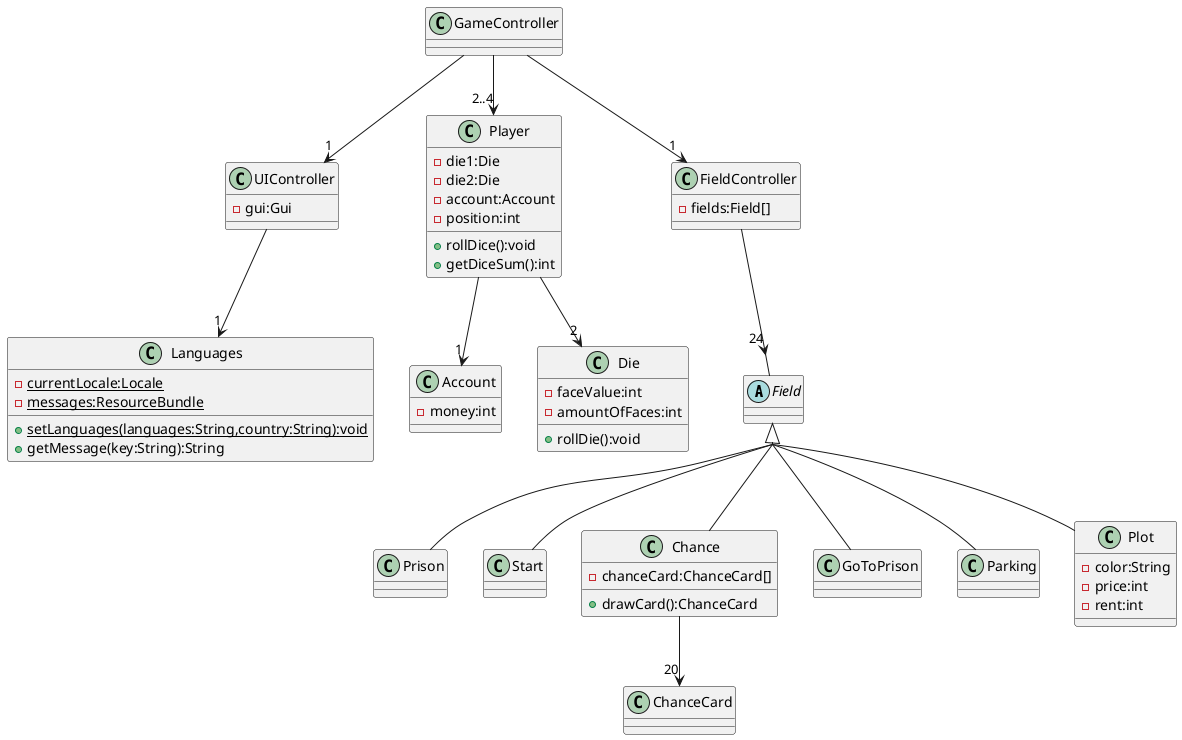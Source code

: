 @startuml
'https://plantuml.com/class-diagram
skinparam groupInheritance 2

abstract class Field
class Prison
class Start
class Chance{
    -chanceCard:ChanceCard[]
    +drawCard():ChanceCard
}
class GoToPrison
class Parking
class Plot{
    -color:String
    -price:int
    -rent:int
}

Field <|-- Prison
Field <|-- Start
Field <|-- Chance
Field <|-- GoToPrison
Field <|-- Parking
Field <|-- Plot

class UIController{
    -gui:Gui
}
class Player{
    -die1:Die
    -die2:Die
    -account:Account
    -position:int
    +rollDice():void
    +getDiceSum():int
}
class ChanceCard{

}

class Account{
    -money:int
}
class Die{
    -faceValue:int
    -amountOfFaces:int
    +rollDie():void
}
class FieldController {
    -fields:Field[]
}
class GameController

Player -->"2" Die
Player -->"1" Account
GameController -->"2..4" Player
GameController -->"1" FieldController
FieldController -->"24" Field
GameController -->"1" UIController
UIController -->"1" Languages
Chance -->"20" ChanceCard

class Languages{
    {static}-currentLocale:Locale
    {static}-messages:ResourceBundle
    {static}+setLanguages(languages:String,country:String):void
    +getMessage(key:String):String
}

@enduml